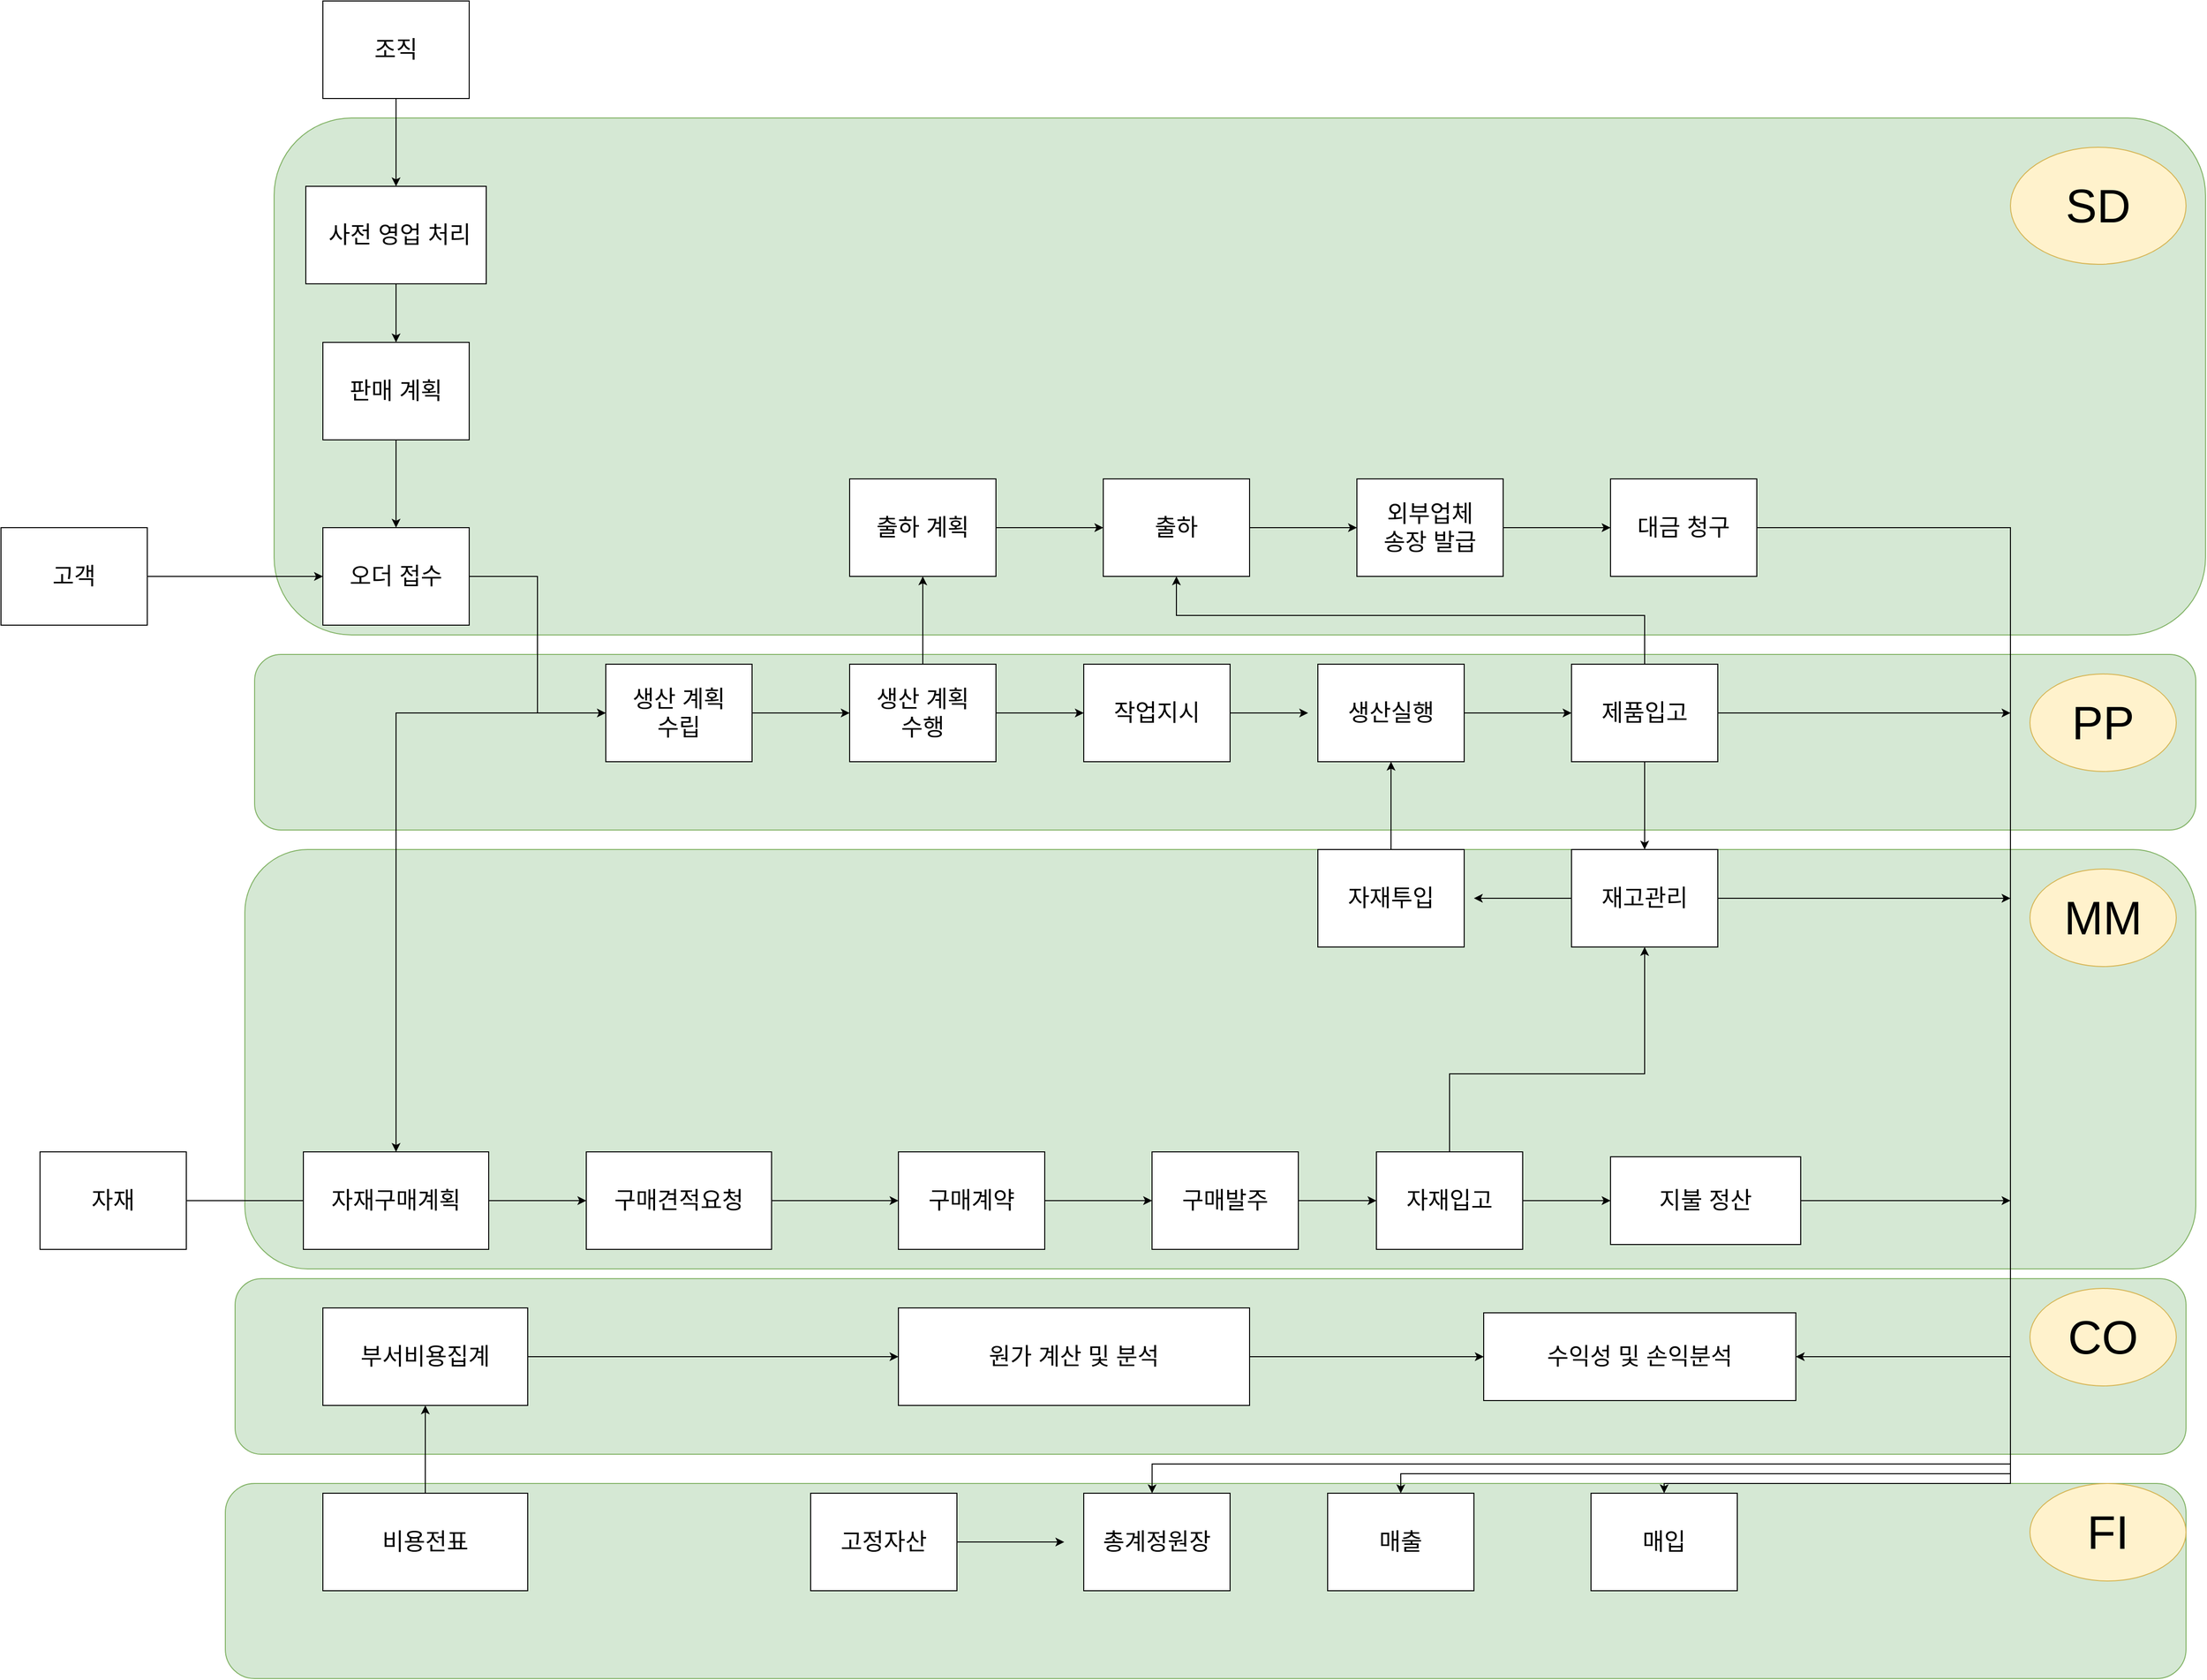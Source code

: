 <mxfile version="21.8.0" type="github">
  <diagram id="R2lEEEUBdFMjLlhIrx00" name="Page-1">
    <mxGraphModel dx="3000" dy="3228" grid="1" gridSize="10" guides="1" tooltips="1" connect="1" arrows="1" fold="1" page="1" pageScale="1" pageWidth="850" pageHeight="1100" math="0" shadow="0" extFonts="Permanent Marker^https://fonts.googleapis.com/css?family=Permanent+Marker">
      <root>
        <mxCell id="0" />
        <mxCell id="1" parent="0" />
        <mxCell id="IwYNM2S-BBjEqah2TzmC-47" value="" style="rounded=1;whiteSpace=wrap;html=1;fillColor=#d5e8d4;strokeColor=#82b366;align=left;" parent="1" vertex="1">
          <mxGeometry x="-50" y="-230" width="2010" height="200" as="geometry" />
        </mxCell>
        <mxCell id="IwYNM2S-BBjEqah2TzmC-45" value="" style="rounded=1;whiteSpace=wrap;html=1;fillColor=#d5e8d4;strokeColor=#82b366;align=left;" parent="1" vertex="1">
          <mxGeometry x="-40" y="-440" width="2000" height="180" as="geometry" />
        </mxCell>
        <mxCell id="IwYNM2S-BBjEqah2TzmC-43" value="" style="rounded=1;whiteSpace=wrap;html=1;fillColor=#d5e8d4;strokeColor=#82b366;align=left;" parent="1" vertex="1">
          <mxGeometry x="-30" y="-880" width="2000" height="430" as="geometry" />
        </mxCell>
        <mxCell id="IwYNM2S-BBjEqah2TzmC-41" value="" style="rounded=1;whiteSpace=wrap;html=1;fillColor=#d5e8d4;strokeColor=#82b366;align=left;" parent="1" vertex="1">
          <mxGeometry x="-20" y="-1080" width="1990" height="180" as="geometry" />
        </mxCell>
        <mxCell id="PB8VJp5A9sUiDMv73GTw-72" value="" style="rounded=1;whiteSpace=wrap;html=1;fillColor=#d5e8d4;strokeColor=#82b366;align=left;" parent="1" vertex="1">
          <mxGeometry y="-1630" width="1980" height="530" as="geometry" />
        </mxCell>
        <mxCell id="PB8VJp5A9sUiDMv73GTw-6" value="" style="edgeStyle=orthogonalEdgeStyle;rounded=0;orthogonalLoop=1;jettySize=auto;html=1;entryX=0;entryY=0.5;entryDx=0;entryDy=0;" parent="1" source="PB8VJp5A9sUiDMv73GTw-1" target="PB8VJp5A9sUiDMv73GTw-3" edge="1">
          <mxGeometry relative="1" as="geometry">
            <mxPoint x="310" y="-1020" as="targetPoint" />
          </mxGeometry>
        </mxCell>
        <mxCell id="PB8VJp5A9sUiDMv73GTw-1" value="오더 접수" style="rounded=0;whiteSpace=wrap;html=1;fontSize=24;" parent="1" vertex="1">
          <mxGeometry x="50" y="-1210" width="150" height="100" as="geometry" />
        </mxCell>
        <mxCell id="xMRs9goJyu4zqFvysK1f-5" style="edgeStyle=orthogonalEdgeStyle;rounded=0;orthogonalLoop=1;jettySize=auto;html=1;entryX=0.5;entryY=0;entryDx=0;entryDy=0;" parent="1" source="PB8VJp5A9sUiDMv73GTw-3" target="IwYNM2S-BBjEqah2TzmC-14" edge="1">
          <mxGeometry relative="1" as="geometry" />
        </mxCell>
        <mxCell id="60yucdKm0E93LIc5MlVe-4" value="" style="edgeStyle=orthogonalEdgeStyle;rounded=0;orthogonalLoop=1;jettySize=auto;html=1;" parent="1" source="PB8VJp5A9sUiDMv73GTw-3" target="60yucdKm0E93LIc5MlVe-1" edge="1">
          <mxGeometry relative="1" as="geometry" />
        </mxCell>
        <mxCell id="PB8VJp5A9sUiDMv73GTw-3" value="생산 계획 &lt;br&gt;수립" style="rounded=0;whiteSpace=wrap;html=1;fontSize=24;" parent="1" vertex="1">
          <mxGeometry x="340" y="-1070" width="150" height="100" as="geometry" />
        </mxCell>
        <mxCell id="wDYUuuzKXJS1eDHKZzvI-2" style="edgeStyle=orthogonalEdgeStyle;rounded=0;orthogonalLoop=1;jettySize=auto;html=1;entryX=0;entryY=0.5;entryDx=0;entryDy=0;" parent="1" source="PB8VJp5A9sUiDMv73GTw-14" target="PB8VJp5A9sUiDMv73GTw-1" edge="1">
          <mxGeometry relative="1" as="geometry" />
        </mxCell>
        <mxCell id="PB8VJp5A9sUiDMv73GTw-14" value="고객" style="rounded=0;whiteSpace=wrap;html=1;fontSize=24;" parent="1" vertex="1">
          <mxGeometry x="-280" y="-1210" width="150" height="100" as="geometry" />
        </mxCell>
        <mxCell id="IwYNM2S-BBjEqah2TzmC-13" style="edgeStyle=orthogonalEdgeStyle;rounded=0;orthogonalLoop=1;jettySize=auto;html=1;" parent="1" source="PB8VJp5A9sUiDMv73GTw-15" edge="1">
          <mxGeometry relative="1" as="geometry">
            <mxPoint x="320" y="-520" as="targetPoint" />
          </mxGeometry>
        </mxCell>
        <mxCell id="PB8VJp5A9sUiDMv73GTw-15" value="자재" style="rounded=0;whiteSpace=wrap;html=1;fontSize=24;" parent="1" vertex="1">
          <mxGeometry x="-240" y="-570" width="150" height="100" as="geometry" />
        </mxCell>
        <mxCell id="PB8VJp5A9sUiDMv73GTw-79" value="" style="edgeStyle=orthogonalEdgeStyle;rounded=0;orthogonalLoop=1;jettySize=auto;html=1;" parent="1" source="PB8VJp5A9sUiDMv73GTw-19" target="PB8VJp5A9sUiDMv73GTw-41" edge="1">
          <mxGeometry relative="1" as="geometry" />
        </mxCell>
        <mxCell id="PB8VJp5A9sUiDMv73GTw-19" value="조직" style="rounded=0;whiteSpace=wrap;html=1;fontSize=24;" parent="1" vertex="1">
          <mxGeometry x="50" y="-1750" width="150" height="100" as="geometry" />
        </mxCell>
        <mxCell id="PB8VJp5A9sUiDMv73GTw-45" value="" style="edgeStyle=orthogonalEdgeStyle;rounded=0;orthogonalLoop=1;jettySize=auto;html=1;" parent="1" source="PB8VJp5A9sUiDMv73GTw-41" target="PB8VJp5A9sUiDMv73GTw-42" edge="1">
          <mxGeometry relative="1" as="geometry" />
        </mxCell>
        <mxCell id="PB8VJp5A9sUiDMv73GTw-41" value="&amp;nbsp;사전 영업 처리" style="rounded=0;whiteSpace=wrap;html=1;fontSize=24;" parent="1" vertex="1">
          <mxGeometry x="32.5" y="-1560" width="185" height="100" as="geometry" />
        </mxCell>
        <mxCell id="PB8VJp5A9sUiDMv73GTw-44" value="" style="edgeStyle=orthogonalEdgeStyle;rounded=0;orthogonalLoop=1;jettySize=auto;html=1;" parent="1" source="PB8VJp5A9sUiDMv73GTw-42" target="PB8VJp5A9sUiDMv73GTw-1" edge="1">
          <mxGeometry relative="1" as="geometry" />
        </mxCell>
        <mxCell id="PB8VJp5A9sUiDMv73GTw-42" value="판매 계획" style="rounded=0;whiteSpace=wrap;html=1;fontSize=24;" parent="1" vertex="1">
          <mxGeometry x="50" y="-1400" width="150" height="100" as="geometry" />
        </mxCell>
        <mxCell id="PB8VJp5A9sUiDMv73GTw-58" style="edgeStyle=orthogonalEdgeStyle;rounded=0;orthogonalLoop=1;jettySize=auto;html=1;entryX=0;entryY=0.5;entryDx=0;entryDy=0;" parent="1" source="PB8VJp5A9sUiDMv73GTw-48" target="PB8VJp5A9sUiDMv73GTw-59" edge="1">
          <mxGeometry relative="1" as="geometry">
            <mxPoint x="830" y="-1210" as="targetPoint" />
          </mxGeometry>
        </mxCell>
        <mxCell id="PB8VJp5A9sUiDMv73GTw-48" value="출하 계획" style="rounded=0;whiteSpace=wrap;html=1;fontSize=24;" parent="1" vertex="1">
          <mxGeometry x="590" y="-1260" width="150" height="100" as="geometry" />
        </mxCell>
        <mxCell id="PB8VJp5A9sUiDMv73GTw-62" style="edgeStyle=orthogonalEdgeStyle;rounded=0;orthogonalLoop=1;jettySize=auto;html=1;entryX=0;entryY=0.5;entryDx=0;entryDy=0;" parent="1" source="PB8VJp5A9sUiDMv73GTw-59" target="PB8VJp5A9sUiDMv73GTw-61" edge="1">
          <mxGeometry relative="1" as="geometry" />
        </mxCell>
        <mxCell id="PB8VJp5A9sUiDMv73GTw-59" value="출하" style="rounded=0;whiteSpace=wrap;html=1;fontSize=24;" parent="1" vertex="1">
          <mxGeometry x="850" y="-1260" width="150" height="100" as="geometry" />
        </mxCell>
        <mxCell id="PB8VJp5A9sUiDMv73GTw-66" style="edgeStyle=orthogonalEdgeStyle;rounded=0;orthogonalLoop=1;jettySize=auto;html=1;exitX=1;exitY=0.5;exitDx=0;exitDy=0;entryX=0;entryY=0.5;entryDx=0;entryDy=0;" parent="1" source="PB8VJp5A9sUiDMv73GTw-61" target="PB8VJp5A9sUiDMv73GTw-65" edge="1">
          <mxGeometry relative="1" as="geometry">
            <mxPoint x="1350" y="-1210" as="targetPoint" />
          </mxGeometry>
        </mxCell>
        <mxCell id="PB8VJp5A9sUiDMv73GTw-61" value="외부업체 &lt;br&gt;송장 발급" style="rounded=0;whiteSpace=wrap;html=1;fontSize=24;" parent="1" vertex="1">
          <mxGeometry x="1110" y="-1260" width="150" height="100" as="geometry" />
        </mxCell>
        <mxCell id="IwYNM2S-BBjEqah2TzmC-31" style="edgeStyle=orthogonalEdgeStyle;rounded=0;orthogonalLoop=1;jettySize=auto;html=1;entryX=1;entryY=0.5;entryDx=0;entryDy=0;" parent="1" source="PB8VJp5A9sUiDMv73GTw-65" target="IwYNM2S-BBjEqah2TzmC-29" edge="1">
          <mxGeometry relative="1" as="geometry">
            <mxPoint x="1560" y="-100" as="targetPoint" />
            <Array as="points">
              <mxPoint x="1780" y="-1210" />
              <mxPoint x="1780" y="-360" />
            </Array>
          </mxGeometry>
        </mxCell>
        <mxCell id="IwYNM2S-BBjEqah2TzmC-36" style="edgeStyle=orthogonalEdgeStyle;rounded=0;orthogonalLoop=1;jettySize=auto;html=1;entryX=0.25;entryY=0;entryDx=0;entryDy=0;" parent="1" edge="1">
          <mxGeometry relative="1" as="geometry">
            <mxPoint x="900.07" y="-220" as="targetPoint" />
            <mxPoint x="1552.57" y="-1210.0" as="sourcePoint" />
            <Array as="points">
              <mxPoint x="1780" y="-1210" />
              <mxPoint x="1780" y="-250" />
              <mxPoint x="900" y="-250" />
            </Array>
          </mxGeometry>
        </mxCell>
        <mxCell id="PB8VJp5A9sUiDMv73GTw-65" value="대금 청구" style="rounded=0;whiteSpace=wrap;html=1;fontSize=24;" parent="1" vertex="1">
          <mxGeometry x="1370" y="-1260" width="150" height="100" as="geometry" />
        </mxCell>
        <mxCell id="PB8VJp5A9sUiDMv73GTw-73" value="&lt;span style=&quot;font-size: 48px;&quot;&gt;SD&lt;/span&gt;" style="ellipse;whiteSpace=wrap;html=1;align=center;fillColor=#fff2cc;strokeColor=#d6b656;" parent="1" vertex="1">
          <mxGeometry x="1780" y="-1600" width="180" height="120" as="geometry" />
        </mxCell>
        <mxCell id="IwYNM2S-BBjEqah2TzmC-4" style="edgeStyle=orthogonalEdgeStyle;rounded=0;orthogonalLoop=1;jettySize=auto;html=1;" parent="1" source="IwYNM2S-BBjEqah2TzmC-1" edge="1">
          <mxGeometry relative="1" as="geometry">
            <mxPoint x="1060" y="-1020" as="targetPoint" />
          </mxGeometry>
        </mxCell>
        <mxCell id="IwYNM2S-BBjEqah2TzmC-1" value="작업지시" style="rounded=0;whiteSpace=wrap;html=1;fontSize=24;" parent="1" vertex="1">
          <mxGeometry x="830" y="-1070" width="150" height="100" as="geometry" />
        </mxCell>
        <mxCell id="IwYNM2S-BBjEqah2TzmC-6" style="edgeStyle=orthogonalEdgeStyle;rounded=0;orthogonalLoop=1;jettySize=auto;html=1;entryX=0;entryY=0.5;entryDx=0;entryDy=0;" parent="1" source="IwYNM2S-BBjEqah2TzmC-3" target="IwYNM2S-BBjEqah2TzmC-5" edge="1">
          <mxGeometry relative="1" as="geometry">
            <mxPoint x="1310" y="-1020" as="targetPoint" />
          </mxGeometry>
        </mxCell>
        <mxCell id="IwYNM2S-BBjEqah2TzmC-3" value="생산실행" style="rounded=0;whiteSpace=wrap;html=1;fontSize=24;" parent="1" vertex="1">
          <mxGeometry x="1070" y="-1070" width="150" height="100" as="geometry" />
        </mxCell>
        <mxCell id="IwYNM2S-BBjEqah2TzmC-7" style="edgeStyle=orthogonalEdgeStyle;rounded=0;orthogonalLoop=1;jettySize=auto;html=1;" parent="1" source="IwYNM2S-BBjEqah2TzmC-5" target="PB8VJp5A9sUiDMv73GTw-59" edge="1">
          <mxGeometry relative="1" as="geometry">
            <Array as="points">
              <mxPoint x="1405" y="-1120" />
              <mxPoint x="925" y="-1120" />
            </Array>
          </mxGeometry>
        </mxCell>
        <mxCell id="IwYNM2S-BBjEqah2TzmC-11" style="edgeStyle=orthogonalEdgeStyle;rounded=0;orthogonalLoop=1;jettySize=auto;html=1;entryX=0.5;entryY=0;entryDx=0;entryDy=0;" parent="1" source="IwYNM2S-BBjEqah2TzmC-5" target="IwYNM2S-BBjEqah2TzmC-8" edge="1">
          <mxGeometry relative="1" as="geometry" />
        </mxCell>
        <mxCell id="i-5mqXk06CoupeoVMKqS-10" style="edgeStyle=orthogonalEdgeStyle;rounded=0;orthogonalLoop=1;jettySize=auto;html=1;" parent="1" source="IwYNM2S-BBjEqah2TzmC-5" edge="1">
          <mxGeometry relative="1" as="geometry">
            <mxPoint x="1780" y="-1020" as="targetPoint" />
          </mxGeometry>
        </mxCell>
        <mxCell id="IwYNM2S-BBjEqah2TzmC-5" value="제품입고" style="rounded=0;whiteSpace=wrap;html=1;fontSize=24;" parent="1" vertex="1">
          <mxGeometry x="1330" y="-1070" width="150" height="100" as="geometry" />
        </mxCell>
        <mxCell id="IwYNM2S-BBjEqah2TzmC-12" style="edgeStyle=orthogonalEdgeStyle;rounded=0;orthogonalLoop=1;jettySize=auto;html=1;" parent="1" source="IwYNM2S-BBjEqah2TzmC-8" edge="1">
          <mxGeometry relative="1" as="geometry">
            <mxPoint x="1230" y="-830" as="targetPoint" />
          </mxGeometry>
        </mxCell>
        <mxCell id="xMRs9goJyu4zqFvysK1f-3" style="edgeStyle=orthogonalEdgeStyle;rounded=0;orthogonalLoop=1;jettySize=auto;html=1;" parent="1" source="IwYNM2S-BBjEqah2TzmC-8" edge="1">
          <mxGeometry relative="1" as="geometry">
            <mxPoint x="1780" y="-830" as="targetPoint" />
          </mxGeometry>
        </mxCell>
        <mxCell id="IwYNM2S-BBjEqah2TzmC-8" value="재고관리" style="rounded=0;whiteSpace=wrap;html=1;fontSize=24;" parent="1" vertex="1">
          <mxGeometry x="1330" y="-880" width="150" height="100" as="geometry" />
        </mxCell>
        <mxCell id="IwYNM2S-BBjEqah2TzmC-10" style="edgeStyle=orthogonalEdgeStyle;rounded=0;orthogonalLoop=1;jettySize=auto;html=1;entryX=0.5;entryY=1;entryDx=0;entryDy=0;" parent="1" source="IwYNM2S-BBjEqah2TzmC-9" target="IwYNM2S-BBjEqah2TzmC-3" edge="1">
          <mxGeometry relative="1" as="geometry" />
        </mxCell>
        <mxCell id="IwYNM2S-BBjEqah2TzmC-9" value="자재투입" style="rounded=0;whiteSpace=wrap;html=1;fontSize=24;" parent="1" vertex="1">
          <mxGeometry x="1070" y="-880" width="150" height="100" as="geometry" />
        </mxCell>
        <mxCell id="IwYNM2S-BBjEqah2TzmC-14" value="자재구매계획" style="rounded=0;whiteSpace=wrap;html=1;fontSize=24;" parent="1" vertex="1">
          <mxGeometry x="30" y="-570" width="190" height="100" as="geometry" />
        </mxCell>
        <mxCell id="IwYNM2S-BBjEqah2TzmC-18" style="edgeStyle=orthogonalEdgeStyle;rounded=0;orthogonalLoop=1;jettySize=auto;html=1;entryX=0;entryY=0.5;entryDx=0;entryDy=0;" parent="1" source="IwYNM2S-BBjEqah2TzmC-15" target="IwYNM2S-BBjEqah2TzmC-17" edge="1">
          <mxGeometry relative="1" as="geometry">
            <mxPoint x="880" y="-520" as="targetPoint" />
          </mxGeometry>
        </mxCell>
        <mxCell id="IwYNM2S-BBjEqah2TzmC-15" value="구매계약" style="rounded=0;whiteSpace=wrap;html=1;fontSize=24;" parent="1" vertex="1">
          <mxGeometry x="640" y="-570" width="150" height="100" as="geometry" />
        </mxCell>
        <mxCell id="IwYNM2S-BBjEqah2TzmC-20" style="edgeStyle=orthogonalEdgeStyle;rounded=0;orthogonalLoop=1;jettySize=auto;html=1;entryX=0;entryY=0.5;entryDx=0;entryDy=0;" parent="1" source="IwYNM2S-BBjEqah2TzmC-17" target="IwYNM2S-BBjEqah2TzmC-19" edge="1">
          <mxGeometry relative="1" as="geometry" />
        </mxCell>
        <mxCell id="IwYNM2S-BBjEqah2TzmC-17" value="구매발주" style="rounded=0;whiteSpace=wrap;html=1;fontSize=24;" parent="1" vertex="1">
          <mxGeometry x="900" y="-570" width="150" height="100" as="geometry" />
        </mxCell>
        <mxCell id="IwYNM2S-BBjEqah2TzmC-21" style="edgeStyle=orthogonalEdgeStyle;rounded=0;orthogonalLoop=1;jettySize=auto;html=1;entryX=0.5;entryY=1;entryDx=0;entryDy=0;" parent="1" source="IwYNM2S-BBjEqah2TzmC-19" target="IwYNM2S-BBjEqah2TzmC-8" edge="1">
          <mxGeometry relative="1" as="geometry">
            <Array as="points">
              <mxPoint x="1205" y="-650" />
              <mxPoint x="1405" y="-650" />
            </Array>
          </mxGeometry>
        </mxCell>
        <mxCell id="IwYNM2S-BBjEqah2TzmC-23" value="" style="edgeStyle=orthogonalEdgeStyle;rounded=0;orthogonalLoop=1;jettySize=auto;html=1;" parent="1" source="IwYNM2S-BBjEqah2TzmC-19" target="IwYNM2S-BBjEqah2TzmC-22" edge="1">
          <mxGeometry relative="1" as="geometry" />
        </mxCell>
        <mxCell id="IwYNM2S-BBjEqah2TzmC-19" value="자재입고" style="rounded=0;whiteSpace=wrap;html=1;fontSize=24;" parent="1" vertex="1">
          <mxGeometry x="1130" y="-570" width="150" height="100" as="geometry" />
        </mxCell>
        <mxCell id="xMRs9goJyu4zqFvysK1f-4" style="edgeStyle=orthogonalEdgeStyle;rounded=0;orthogonalLoop=1;jettySize=auto;html=1;" parent="1" source="IwYNM2S-BBjEqah2TzmC-22" edge="1">
          <mxGeometry relative="1" as="geometry">
            <mxPoint x="1780" y="-520" as="targetPoint" />
          </mxGeometry>
        </mxCell>
        <mxCell id="IwYNM2S-BBjEqah2TzmC-22" value="지불 정산" style="whiteSpace=wrap;html=1;fontSize=24;rounded=0;" parent="1" vertex="1">
          <mxGeometry x="1370" y="-565" width="195" height="90" as="geometry" />
        </mxCell>
        <mxCell id="IwYNM2S-BBjEqah2TzmC-27" style="edgeStyle=orthogonalEdgeStyle;rounded=0;orthogonalLoop=1;jettySize=auto;html=1;entryX=0;entryY=0.5;entryDx=0;entryDy=0;" parent="1" source="IwYNM2S-BBjEqah2TzmC-24" target="IwYNM2S-BBjEqah2TzmC-28" edge="1">
          <mxGeometry relative="1" as="geometry">
            <mxPoint x="620" y="-360" as="targetPoint" />
          </mxGeometry>
        </mxCell>
        <mxCell id="IwYNM2S-BBjEqah2TzmC-24" value="부서비용집계" style="rounded=0;whiteSpace=wrap;html=1;fontSize=24;" parent="1" vertex="1">
          <mxGeometry x="50" y="-410" width="210" height="100" as="geometry" />
        </mxCell>
        <mxCell id="IwYNM2S-BBjEqah2TzmC-26" value="" style="edgeStyle=orthogonalEdgeStyle;rounded=0;orthogonalLoop=1;jettySize=auto;html=1;" parent="1" source="IwYNM2S-BBjEqah2TzmC-25" target="IwYNM2S-BBjEqah2TzmC-24" edge="1">
          <mxGeometry relative="1" as="geometry" />
        </mxCell>
        <mxCell id="IwYNM2S-BBjEqah2TzmC-25" value="비용전표" style="rounded=0;whiteSpace=wrap;html=1;fontSize=24;" parent="1" vertex="1">
          <mxGeometry x="50" y="-220" width="210" height="100" as="geometry" />
        </mxCell>
        <mxCell id="IwYNM2S-BBjEqah2TzmC-30" value="" style="edgeStyle=orthogonalEdgeStyle;rounded=0;orthogonalLoop=1;jettySize=auto;html=1;" parent="1" source="IwYNM2S-BBjEqah2TzmC-28" target="IwYNM2S-BBjEqah2TzmC-29" edge="1">
          <mxGeometry relative="1" as="geometry" />
        </mxCell>
        <mxCell id="IwYNM2S-BBjEqah2TzmC-28" value="원가 계산 및 분석" style="rounded=0;whiteSpace=wrap;html=1;fontSize=24;" parent="1" vertex="1">
          <mxGeometry x="640" y="-410" width="360" height="100" as="geometry" />
        </mxCell>
        <mxCell id="IwYNM2S-BBjEqah2TzmC-29" value="수익성 및 손익분석" style="whiteSpace=wrap;html=1;fontSize=24;rounded=0;" parent="1" vertex="1">
          <mxGeometry x="1240" y="-405" width="320" height="90" as="geometry" />
        </mxCell>
        <mxCell id="IwYNM2S-BBjEqah2TzmC-37" style="edgeStyle=orthogonalEdgeStyle;rounded=0;orthogonalLoop=1;jettySize=auto;html=1;" parent="1" source="IwYNM2S-BBjEqah2TzmC-32" edge="1">
          <mxGeometry relative="1" as="geometry">
            <mxPoint x="810" y="-170" as="targetPoint" />
          </mxGeometry>
        </mxCell>
        <mxCell id="IwYNM2S-BBjEqah2TzmC-32" value="고정자산" style="rounded=0;whiteSpace=wrap;html=1;fontSize=24;" parent="1" vertex="1">
          <mxGeometry x="550" y="-220" width="150" height="100" as="geometry" />
        </mxCell>
        <mxCell id="IwYNM2S-BBjEqah2TzmC-33" value="총계정원장" style="rounded=0;whiteSpace=wrap;html=1;fontSize=24;" parent="1" vertex="1">
          <mxGeometry x="830" y="-220" width="150" height="100" as="geometry" />
        </mxCell>
        <mxCell id="IwYNM2S-BBjEqah2TzmC-34" value="매출" style="rounded=0;whiteSpace=wrap;html=1;fontSize=24;" parent="1" vertex="1">
          <mxGeometry x="1080" y="-220" width="150" height="100" as="geometry" />
        </mxCell>
        <mxCell id="IwYNM2S-BBjEqah2TzmC-35" value="매입" style="rounded=0;whiteSpace=wrap;html=1;fontSize=24;" parent="1" vertex="1">
          <mxGeometry x="1350" y="-220" width="150" height="100" as="geometry" />
        </mxCell>
        <mxCell id="IwYNM2S-BBjEqah2TzmC-38" style="edgeStyle=orthogonalEdgeStyle;rounded=0;orthogonalLoop=1;jettySize=auto;html=1;entryX=0.5;entryY=0;entryDx=0;entryDy=0;exitX=1;exitY=0.5;exitDx=0;exitDy=0;" parent="1" source="PB8VJp5A9sUiDMv73GTw-65" target="IwYNM2S-BBjEqah2TzmC-34" edge="1">
          <mxGeometry relative="1" as="geometry">
            <mxPoint x="910.07" y="-210" as="targetPoint" />
            <mxPoint x="1562.57" y="-1200.0" as="sourcePoint" />
            <Array as="points">
              <mxPoint x="1780" y="-1210" />
              <mxPoint x="1780" y="-240" />
              <mxPoint x="1155" y="-240" />
            </Array>
          </mxGeometry>
        </mxCell>
        <mxCell id="IwYNM2S-BBjEqah2TzmC-39" style="edgeStyle=orthogonalEdgeStyle;rounded=0;orthogonalLoop=1;jettySize=auto;html=1;entryX=0.5;entryY=0;entryDx=0;entryDy=0;exitX=1;exitY=0.5;exitDx=0;exitDy=0;" parent="1" source="PB8VJp5A9sUiDMv73GTw-65" target="IwYNM2S-BBjEqah2TzmC-35" edge="1">
          <mxGeometry relative="1" as="geometry">
            <mxPoint x="1165" y="-210" as="targetPoint" />
            <mxPoint x="1572.57" y="-1190.0" as="sourcePoint" />
            <Array as="points">
              <mxPoint x="1780" y="-1210" />
              <mxPoint x="1780" y="-230" />
              <mxPoint x="1425" y="-230" />
            </Array>
          </mxGeometry>
        </mxCell>
        <mxCell id="IwYNM2S-BBjEqah2TzmC-42" value="&lt;span style=&quot;font-size: 48px;&quot;&gt;PP&lt;/span&gt;" style="ellipse;whiteSpace=wrap;html=1;align=center;fillColor=#fff2cc;strokeColor=#d6b656;" parent="1" vertex="1">
          <mxGeometry x="1800" y="-1060" width="150" height="100" as="geometry" />
        </mxCell>
        <mxCell id="IwYNM2S-BBjEqah2TzmC-44" value="&lt;span style=&quot;font-size: 48px;&quot;&gt;MM&lt;/span&gt;" style="ellipse;whiteSpace=wrap;html=1;align=center;fillColor=#fff2cc;strokeColor=#d6b656;" parent="1" vertex="1">
          <mxGeometry x="1800" y="-860" width="150" height="100" as="geometry" />
        </mxCell>
        <mxCell id="IwYNM2S-BBjEqah2TzmC-46" value="&lt;span style=&quot;font-size: 48px;&quot;&gt;CO&lt;/span&gt;" style="ellipse;whiteSpace=wrap;html=1;align=center;fillColor=#fff2cc;strokeColor=#d6b656;" parent="1" vertex="1">
          <mxGeometry x="1800" y="-430" width="150" height="100" as="geometry" />
        </mxCell>
        <mxCell id="IwYNM2S-BBjEqah2TzmC-48" value="&lt;span style=&quot;font-size: 48px;&quot;&gt;FI&lt;/span&gt;" style="ellipse;whiteSpace=wrap;html=1;align=center;fillColor=#fff2cc;strokeColor=#d6b656;" parent="1" vertex="1">
          <mxGeometry x="1800" y="-230" width="160" height="100" as="geometry" />
        </mxCell>
        <mxCell id="wDYUuuzKXJS1eDHKZzvI-1" style="edgeStyle=orthogonalEdgeStyle;rounded=0;orthogonalLoop=1;jettySize=auto;html=1;exitX=0.5;exitY=1;exitDx=0;exitDy=0;" parent="1" source="PB8VJp5A9sUiDMv73GTw-14" target="PB8VJp5A9sUiDMv73GTw-14" edge="1">
          <mxGeometry relative="1" as="geometry" />
        </mxCell>
        <mxCell id="i-5mqXk06CoupeoVMKqS-6" style="edgeStyle=orthogonalEdgeStyle;rounded=0;orthogonalLoop=1;jettySize=auto;html=1;entryX=0;entryY=0.5;entryDx=0;entryDy=0;" parent="1" source="i-5mqXk06CoupeoVMKqS-5" target="IwYNM2S-BBjEqah2TzmC-15" edge="1">
          <mxGeometry relative="1" as="geometry" />
        </mxCell>
        <mxCell id="i-5mqXk06CoupeoVMKqS-5" value="구매견적요청" style="rounded=0;whiteSpace=wrap;html=1;fontSize=24;" parent="1" vertex="1">
          <mxGeometry x="320" y="-570" width="190" height="100" as="geometry" />
        </mxCell>
        <mxCell id="60yucdKm0E93LIc5MlVe-3" value="" style="edgeStyle=orthogonalEdgeStyle;rounded=0;orthogonalLoop=1;jettySize=auto;html=1;" parent="1" source="60yucdKm0E93LIc5MlVe-1" target="PB8VJp5A9sUiDMv73GTw-48" edge="1">
          <mxGeometry relative="1" as="geometry" />
        </mxCell>
        <mxCell id="60yucdKm0E93LIc5MlVe-5" value="" style="edgeStyle=orthogonalEdgeStyle;rounded=0;orthogonalLoop=1;jettySize=auto;html=1;" parent="1" source="60yucdKm0E93LIc5MlVe-1" target="IwYNM2S-BBjEqah2TzmC-1" edge="1">
          <mxGeometry relative="1" as="geometry" />
        </mxCell>
        <mxCell id="60yucdKm0E93LIc5MlVe-1" value="생산 계획 &lt;br&gt;수행" style="rounded=0;whiteSpace=wrap;html=1;fontSize=24;" parent="1" vertex="1">
          <mxGeometry x="590" y="-1070" width="150" height="100" as="geometry" />
        </mxCell>
      </root>
    </mxGraphModel>
  </diagram>
</mxfile>
